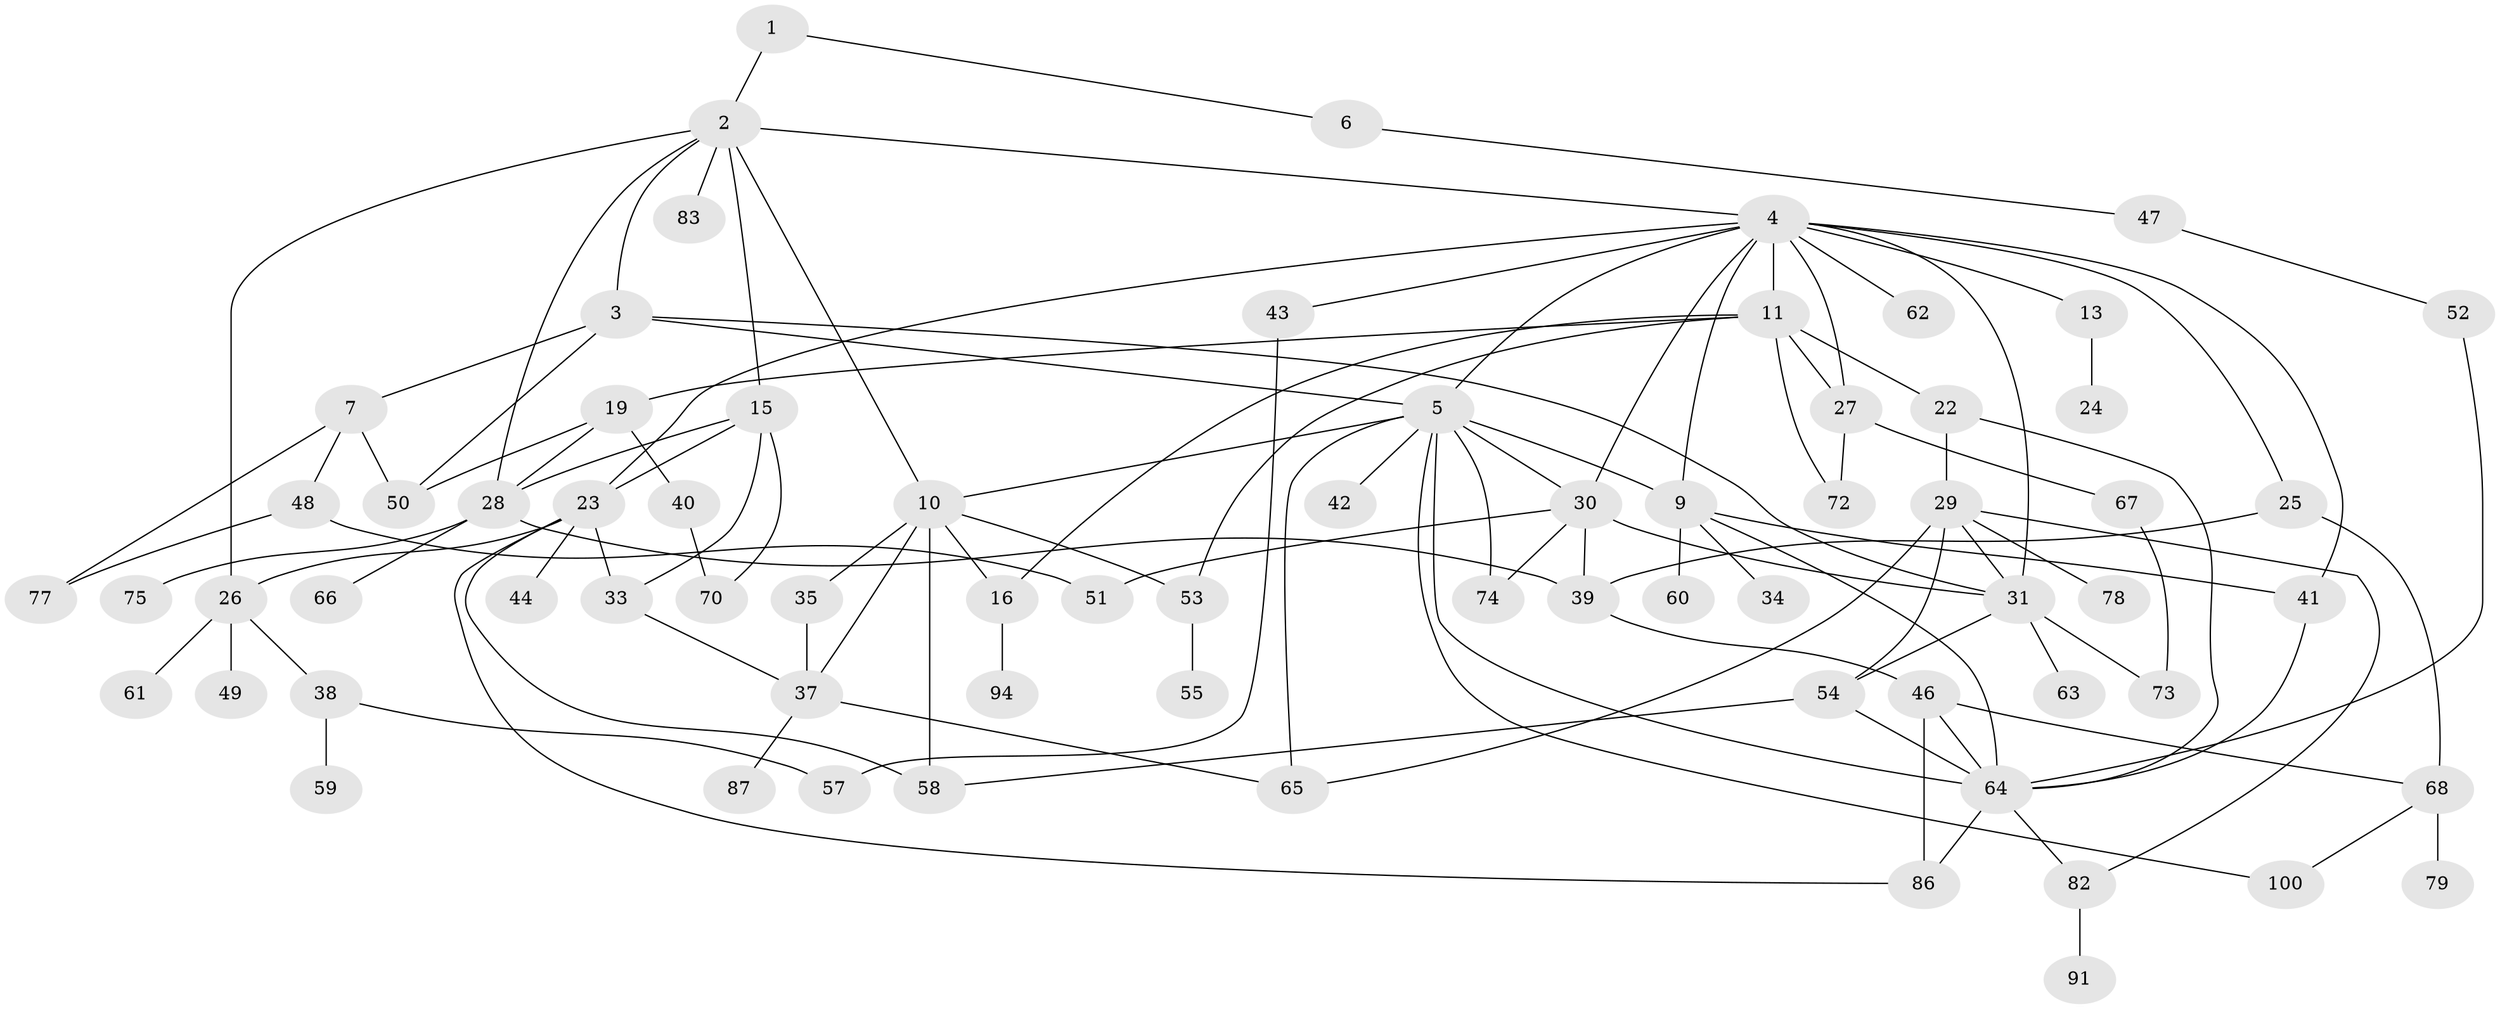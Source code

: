 // original degree distribution, {3: 0.21359223300970873, 8: 0.019417475728155338, 4: 0.1650485436893204, 6: 0.04854368932038835, 2: 0.2621359223300971, 5: 0.04854368932038835, 7: 0.019417475728155338, 1: 0.22330097087378642}
// Generated by graph-tools (version 1.1) at 2025/16/03/04/25 18:16:52]
// undirected, 72 vertices, 116 edges
graph export_dot {
graph [start="1"]
  node [color=gray90,style=filled];
  1 [super="+32"];
  2;
  3 [super="+18"];
  4 [super="+89+8+76"];
  5 [super="+12"];
  6;
  7;
  9 [super="+14"];
  10 [super="+95+20"];
  11;
  13;
  15 [super="+17"];
  16;
  19;
  22;
  23 [super="+45"];
  24;
  25;
  26 [super="+69"];
  27;
  28 [super="+80"];
  29 [super="+71"];
  30;
  31 [super="+81"];
  33;
  34;
  35;
  37 [super="+56"];
  38;
  39;
  40;
  41;
  42;
  43;
  44;
  46;
  47;
  48;
  49;
  50;
  51;
  52;
  53;
  54;
  55;
  57;
  58;
  59;
  60;
  61;
  62;
  63;
  64 [super="+96+92+88"];
  65;
  66;
  67;
  68;
  70;
  72 [super="+85"];
  73;
  74;
  75;
  77;
  78;
  79;
  82;
  83;
  86;
  87;
  91;
  94;
  100;
  1 -- 2;
  1 -- 6;
  2 -- 3;
  2 -- 4;
  2 -- 15;
  2 -- 26;
  2 -- 28;
  2 -- 83;
  2 -- 10;
  3 -- 5;
  3 -- 7;
  3 -- 50;
  3 -- 31;
  4 -- 23;
  4 -- 43;
  4 -- 27;
  4 -- 5;
  4 -- 30;
  4 -- 31;
  4 -- 62;
  4 -- 9;
  4 -- 11;
  4 -- 13;
  4 -- 25;
  4 -- 41;
  5 -- 10;
  5 -- 74;
  5 -- 9;
  5 -- 65;
  5 -- 100;
  5 -- 42;
  5 -- 30;
  5 -- 64;
  6 -- 47;
  7 -- 48;
  7 -- 77;
  7 -- 50;
  9 -- 41;
  9 -- 34;
  9 -- 60;
  9 -- 64;
  10 -- 16;
  10 -- 58;
  10 -- 37;
  10 -- 53;
  10 -- 35;
  11 -- 19;
  11 -- 22;
  11 -- 27;
  11 -- 53;
  11 -- 72;
  11 -- 16;
  13 -- 24;
  15 -- 33;
  15 -- 28;
  15 -- 23;
  15 -- 70;
  16 -- 94;
  19 -- 40;
  19 -- 50;
  19 -- 28;
  22 -- 29;
  22 -- 64;
  23 -- 44;
  23 -- 58 [weight=2];
  23 -- 33;
  23 -- 86;
  23 -- 26;
  25 -- 68;
  25 -- 39;
  26 -- 38;
  26 -- 49;
  26 -- 61;
  27 -- 67;
  27 -- 72;
  28 -- 66;
  28 -- 75;
  28 -- 39;
  29 -- 54;
  29 -- 65;
  29 -- 82;
  29 -- 78;
  29 -- 31;
  30 -- 31;
  30 -- 39;
  30 -- 51;
  30 -- 74;
  31 -- 63;
  31 -- 73;
  31 -- 54;
  33 -- 37;
  35 -- 37;
  37 -- 65;
  37 -- 87;
  38 -- 59;
  38 -- 57;
  39 -- 46;
  40 -- 70;
  41 -- 64;
  43 -- 57;
  46 -- 68;
  46 -- 86;
  46 -- 64;
  47 -- 52;
  48 -- 77;
  48 -- 51;
  52 -- 64;
  53 -- 55;
  54 -- 64;
  54 -- 58;
  64 -- 82;
  64 -- 86;
  67 -- 73;
  68 -- 79;
  68 -- 100;
  82 -- 91;
}
